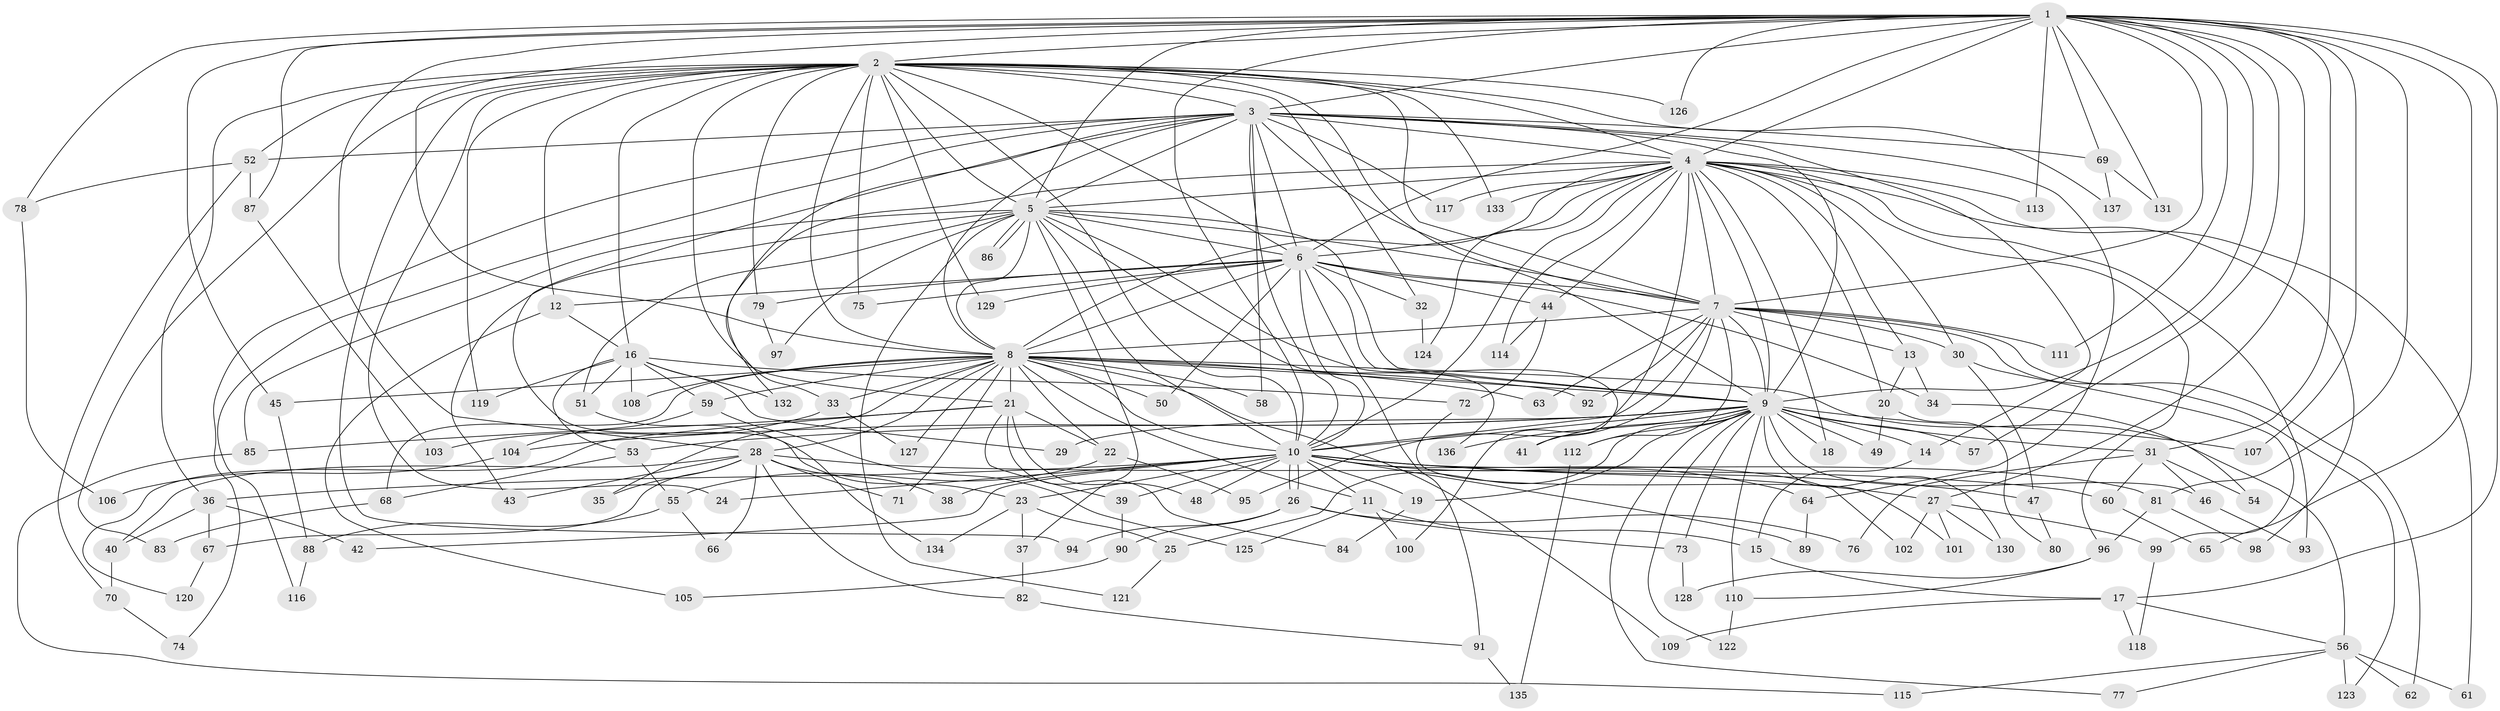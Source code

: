 // coarse degree distribution, {21: 0.012048192771084338, 6: 0.03614457831325301, 2: 0.2891566265060241, 3: 0.2891566265060241, 17: 0.024096385542168676, 4: 0.12048192771084337, 5: 0.08433734939759036, 8: 0.012048192771084338, 23: 0.024096385542168676, 26: 0.012048192771084338, 18: 0.012048192771084338, 7: 0.012048192771084338, 10: 0.012048192771084338, 20: 0.024096385542168676, 1: 0.012048192771084338, 9: 0.012048192771084338, 15: 0.012048192771084338}
// Generated by graph-tools (version 1.1) at 2025/36/03/04/25 23:36:28]
// undirected, 137 vertices, 299 edges
graph export_dot {
  node [color=gray90,style=filled];
  1;
  2;
  3;
  4;
  5;
  6;
  7;
  8;
  9;
  10;
  11;
  12;
  13;
  14;
  15;
  16;
  17;
  18;
  19;
  20;
  21;
  22;
  23;
  24;
  25;
  26;
  27;
  28;
  29;
  30;
  31;
  32;
  33;
  34;
  35;
  36;
  37;
  38;
  39;
  40;
  41;
  42;
  43;
  44;
  45;
  46;
  47;
  48;
  49;
  50;
  51;
  52;
  53;
  54;
  55;
  56;
  57;
  58;
  59;
  60;
  61;
  62;
  63;
  64;
  65;
  66;
  67;
  68;
  69;
  70;
  71;
  72;
  73;
  74;
  75;
  76;
  77;
  78;
  79;
  80;
  81;
  82;
  83;
  84;
  85;
  86;
  87;
  88;
  89;
  90;
  91;
  92;
  93;
  94;
  95;
  96;
  97;
  98;
  99;
  100;
  101;
  102;
  103;
  104;
  105;
  106;
  107;
  108;
  109;
  110;
  111;
  112;
  113;
  114;
  115;
  116;
  117;
  118;
  119;
  120;
  121;
  122;
  123;
  124;
  125;
  126;
  127;
  128;
  129;
  130;
  131;
  132;
  133;
  134;
  135;
  136;
  137;
  1 -- 2;
  1 -- 3;
  1 -- 4;
  1 -- 5;
  1 -- 6;
  1 -- 7;
  1 -- 8;
  1 -- 9;
  1 -- 10;
  1 -- 17;
  1 -- 27;
  1 -- 28;
  1 -- 31;
  1 -- 45;
  1 -- 57;
  1 -- 65;
  1 -- 69;
  1 -- 78;
  1 -- 81;
  1 -- 87;
  1 -- 107;
  1 -- 111;
  1 -- 113;
  1 -- 126;
  1 -- 131;
  2 -- 3;
  2 -- 4;
  2 -- 5;
  2 -- 6;
  2 -- 7;
  2 -- 8;
  2 -- 9;
  2 -- 10;
  2 -- 12;
  2 -- 16;
  2 -- 21;
  2 -- 24;
  2 -- 32;
  2 -- 36;
  2 -- 52;
  2 -- 75;
  2 -- 79;
  2 -- 83;
  2 -- 94;
  2 -- 119;
  2 -- 126;
  2 -- 129;
  2 -- 133;
  2 -- 137;
  3 -- 4;
  3 -- 5;
  3 -- 6;
  3 -- 7;
  3 -- 8;
  3 -- 9;
  3 -- 10;
  3 -- 14;
  3 -- 23;
  3 -- 33;
  3 -- 52;
  3 -- 58;
  3 -- 64;
  3 -- 69;
  3 -- 74;
  3 -- 116;
  3 -- 117;
  4 -- 5;
  4 -- 6;
  4 -- 7;
  4 -- 8;
  4 -- 9;
  4 -- 10;
  4 -- 13;
  4 -- 18;
  4 -- 20;
  4 -- 30;
  4 -- 44;
  4 -- 61;
  4 -- 93;
  4 -- 96;
  4 -- 98;
  4 -- 100;
  4 -- 113;
  4 -- 114;
  4 -- 117;
  4 -- 124;
  4 -- 132;
  4 -- 133;
  5 -- 6;
  5 -- 7;
  5 -- 8;
  5 -- 9;
  5 -- 10;
  5 -- 37;
  5 -- 41;
  5 -- 43;
  5 -- 51;
  5 -- 85;
  5 -- 86;
  5 -- 86;
  5 -- 97;
  5 -- 121;
  5 -- 136;
  6 -- 7;
  6 -- 8;
  6 -- 9;
  6 -- 10;
  6 -- 12;
  6 -- 32;
  6 -- 34;
  6 -- 44;
  6 -- 50;
  6 -- 75;
  6 -- 79;
  6 -- 91;
  6 -- 129;
  7 -- 8;
  7 -- 9;
  7 -- 10;
  7 -- 13;
  7 -- 30;
  7 -- 62;
  7 -- 63;
  7 -- 92;
  7 -- 95;
  7 -- 111;
  7 -- 112;
  7 -- 123;
  8 -- 9;
  8 -- 10;
  8 -- 11;
  8 -- 21;
  8 -- 22;
  8 -- 28;
  8 -- 33;
  8 -- 35;
  8 -- 45;
  8 -- 50;
  8 -- 56;
  8 -- 58;
  8 -- 59;
  8 -- 63;
  8 -- 68;
  8 -- 71;
  8 -- 92;
  8 -- 108;
  8 -- 109;
  8 -- 127;
  9 -- 10;
  9 -- 14;
  9 -- 18;
  9 -- 19;
  9 -- 25;
  9 -- 29;
  9 -- 31;
  9 -- 41;
  9 -- 46;
  9 -- 49;
  9 -- 53;
  9 -- 57;
  9 -- 73;
  9 -- 77;
  9 -- 104;
  9 -- 107;
  9 -- 110;
  9 -- 112;
  9 -- 122;
  9 -- 130;
  9 -- 136;
  10 -- 11;
  10 -- 19;
  10 -- 23;
  10 -- 24;
  10 -- 26;
  10 -- 26;
  10 -- 27;
  10 -- 36;
  10 -- 38;
  10 -- 39;
  10 -- 42;
  10 -- 47;
  10 -- 48;
  10 -- 64;
  10 -- 81;
  10 -- 89;
  10 -- 102;
  11 -- 15;
  11 -- 100;
  11 -- 125;
  12 -- 16;
  12 -- 105;
  13 -- 20;
  13 -- 34;
  14 -- 15;
  15 -- 17;
  16 -- 29;
  16 -- 51;
  16 -- 53;
  16 -- 59;
  16 -- 72;
  16 -- 108;
  16 -- 119;
  16 -- 132;
  17 -- 56;
  17 -- 109;
  17 -- 118;
  19 -- 84;
  20 -- 49;
  20 -- 80;
  21 -- 22;
  21 -- 39;
  21 -- 48;
  21 -- 84;
  21 -- 85;
  21 -- 120;
  22 -- 55;
  22 -- 95;
  23 -- 25;
  23 -- 37;
  23 -- 134;
  25 -- 121;
  26 -- 73;
  26 -- 76;
  26 -- 90;
  26 -- 94;
  27 -- 99;
  27 -- 101;
  27 -- 102;
  27 -- 130;
  28 -- 35;
  28 -- 38;
  28 -- 40;
  28 -- 43;
  28 -- 60;
  28 -- 66;
  28 -- 67;
  28 -- 71;
  28 -- 82;
  30 -- 47;
  30 -- 99;
  31 -- 46;
  31 -- 54;
  31 -- 60;
  31 -- 76;
  32 -- 124;
  33 -- 103;
  33 -- 127;
  34 -- 54;
  36 -- 40;
  36 -- 42;
  36 -- 67;
  37 -- 82;
  39 -- 90;
  40 -- 70;
  44 -- 72;
  44 -- 114;
  45 -- 88;
  46 -- 93;
  47 -- 80;
  51 -- 134;
  52 -- 70;
  52 -- 78;
  52 -- 87;
  53 -- 55;
  53 -- 68;
  55 -- 66;
  55 -- 88;
  56 -- 61;
  56 -- 62;
  56 -- 77;
  56 -- 115;
  56 -- 123;
  59 -- 104;
  59 -- 125;
  60 -- 65;
  64 -- 89;
  67 -- 120;
  68 -- 83;
  69 -- 131;
  69 -- 137;
  70 -- 74;
  72 -- 101;
  73 -- 128;
  78 -- 106;
  79 -- 97;
  81 -- 96;
  81 -- 98;
  82 -- 91;
  85 -- 115;
  87 -- 103;
  88 -- 116;
  90 -- 105;
  91 -- 135;
  96 -- 110;
  96 -- 128;
  99 -- 118;
  104 -- 106;
  110 -- 122;
  112 -- 135;
}
